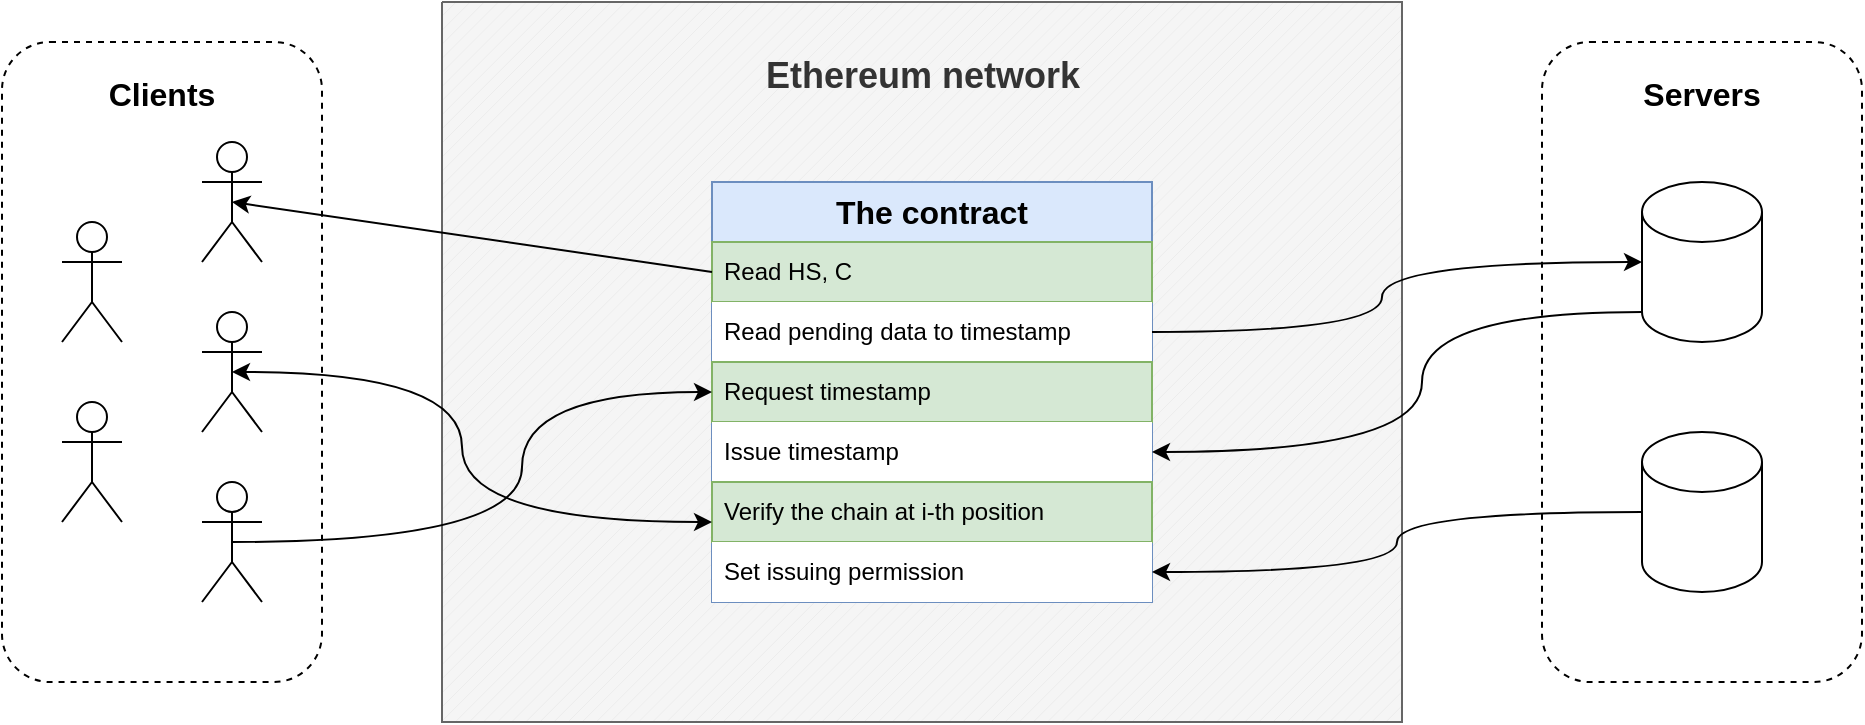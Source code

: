 <mxfile version="21.2.3" type="device">
  <diagram name="Page-1" id="AOz80Axi8f9X3HhpPjZH">
    <mxGraphModel dx="1900" dy="530" grid="1" gridSize="10" guides="1" tooltips="1" connect="1" arrows="1" fold="1" page="1" pageScale="1" pageWidth="850" pageHeight="1100" math="0" shadow="0">
      <root>
        <mxCell id="0" />
        <mxCell id="1" parent="0" />
        <mxCell id="vk6cxziVxFLTkoY-YxC6-23" value="&lt;b&gt;&lt;font style=&quot;font-size: 16px;&quot;&gt;Clients&lt;/font&gt;&lt;/b&gt;" style="rounded=1;whiteSpace=wrap;html=1;dashed=1;fillColor=none;verticalAlign=top;horizontal=1;spacingTop=10;" vertex="1" parent="1">
          <mxGeometry x="-60" y="100" width="160" height="320" as="geometry" />
        </mxCell>
        <mxCell id="vk6cxziVxFLTkoY-YxC6-10" value="&lt;font style=&quot;font-size: 18px;&quot;&gt;Ethereum network&lt;/font&gt;" style="verticalLabelPosition=middle;verticalAlign=top;html=1;shape=mxgraph.basic.patternFillRect;fillStyle=diag;step=5;fillStrokeWidth=0.2;fillStrokeColor=#dddddd;spacingTop=20;fontStyle=1;labelPosition=center;align=center;fillColor=#f5f5f5;strokeColor=#666666;fontColor=#333333;" vertex="1" parent="1">
          <mxGeometry x="160" y="80" width="480" height="360" as="geometry" />
        </mxCell>
        <mxCell id="vk6cxziVxFLTkoY-YxC6-11" value="&lt;font size=&quot;1&quot;&gt;&lt;b style=&quot;font-size: 16px;&quot;&gt;The contract&lt;/b&gt;&lt;/font&gt;" style="swimlane;fontStyle=0;childLayout=stackLayout;horizontal=1;startSize=30;horizontalStack=0;resizeParent=1;resizeParentMax=0;resizeLast=0;collapsible=1;marginBottom=0;whiteSpace=wrap;html=1;fillColor=#dae8fc;strokeColor=#6c8ebf;" vertex="1" parent="1">
          <mxGeometry x="295" y="170" width="220" height="210" as="geometry" />
        </mxCell>
        <mxCell id="vk6cxziVxFLTkoY-YxC6-12" value="Read HS, C" style="text;strokeColor=#82b366;fillColor=#d5e8d4;align=left;verticalAlign=middle;spacingLeft=4;spacingRight=4;overflow=hidden;points=[[0,0.5],[1,0.5]];portConstraint=eastwest;rotatable=0;whiteSpace=wrap;html=1;" vertex="1" parent="vk6cxziVxFLTkoY-YxC6-11">
          <mxGeometry y="30" width="220" height="30" as="geometry" />
        </mxCell>
        <mxCell id="vk6cxziVxFLTkoY-YxC6-17" value="Read pending data to timestamp" style="text;align=left;verticalAlign=middle;spacingLeft=4;spacingRight=4;overflow=hidden;points=[[0,0.5],[1,0.5]];portConstraint=eastwest;rotatable=0;whiteSpace=wrap;html=1;fillColor=default;" vertex="1" parent="vk6cxziVxFLTkoY-YxC6-11">
          <mxGeometry y="60" width="220" height="30" as="geometry" />
        </mxCell>
        <mxCell id="vk6cxziVxFLTkoY-YxC6-13" value="Request timestamp" style="text;strokeColor=#82b366;fillColor=#d5e8d4;align=left;verticalAlign=middle;spacingLeft=4;spacingRight=4;overflow=hidden;points=[[0,0.5],[1,0.5]];portConstraint=eastwest;rotatable=0;whiteSpace=wrap;html=1;" vertex="1" parent="vk6cxziVxFLTkoY-YxC6-11">
          <mxGeometry y="90" width="220" height="30" as="geometry" />
        </mxCell>
        <mxCell id="vk6cxziVxFLTkoY-YxC6-14" value="Issue timestamp" style="text;align=left;verticalAlign=middle;spacingLeft=4;spacingRight=4;overflow=hidden;points=[[0,0.5],[1,0.5]];portConstraint=eastwest;rotatable=0;whiteSpace=wrap;html=1;fillColor=default;strokeColor=none;" vertex="1" parent="vk6cxziVxFLTkoY-YxC6-11">
          <mxGeometry y="120" width="220" height="30" as="geometry" />
        </mxCell>
        <mxCell id="vk6cxziVxFLTkoY-YxC6-15" value="Verify the chain at i-th position" style="text;strokeColor=#82b366;fillColor=#d5e8d4;align=left;verticalAlign=middle;spacingLeft=4;spacingRight=4;overflow=hidden;points=[[0,0.5],[1,0.5]];portConstraint=eastwest;rotatable=0;whiteSpace=wrap;html=1;" vertex="1" parent="vk6cxziVxFLTkoY-YxC6-11">
          <mxGeometry y="150" width="220" height="30" as="geometry" />
        </mxCell>
        <mxCell id="vk6cxziVxFLTkoY-YxC6-16" value="Set issuing permission" style="text;align=left;verticalAlign=middle;spacingLeft=4;spacingRight=4;overflow=hidden;points=[[0,0.5],[1,0.5]];portConstraint=eastwest;rotatable=0;whiteSpace=wrap;html=1;fillColor=default;strokeColor=none;" vertex="1" parent="vk6cxziVxFLTkoY-YxC6-11">
          <mxGeometry y="180" width="220" height="30" as="geometry" />
        </mxCell>
        <mxCell id="vk6cxziVxFLTkoY-YxC6-25" style="rounded=0;orthogonalLoop=1;jettySize=auto;html=1;exitX=0.5;exitY=0.5;exitDx=0;exitDy=0;exitPerimeter=0;entryX=0;entryY=0.5;entryDx=0;entryDy=0;startArrow=classic;startFill=1;endArrow=none;endFill=0;" edge="1" parent="1" source="vk6cxziVxFLTkoY-YxC6-18" target="vk6cxziVxFLTkoY-YxC6-12">
          <mxGeometry relative="1" as="geometry" />
        </mxCell>
        <mxCell id="vk6cxziVxFLTkoY-YxC6-18" value="" style="shape=umlActor;verticalLabelPosition=bottom;verticalAlign=top;html=1;outlineConnect=0;" vertex="1" parent="1">
          <mxGeometry x="40" y="150" width="30" height="60" as="geometry" />
        </mxCell>
        <mxCell id="vk6cxziVxFLTkoY-YxC6-28" style="edgeStyle=orthogonalEdgeStyle;rounded=0;orthogonalLoop=1;jettySize=auto;html=1;exitX=0.5;exitY=0.5;exitDx=0;exitDy=0;exitPerimeter=0;curved=1;startArrow=classic;startFill=1;" edge="1" parent="1" source="vk6cxziVxFLTkoY-YxC6-19" target="vk6cxziVxFLTkoY-YxC6-15">
          <mxGeometry relative="1" as="geometry">
            <Array as="points">
              <mxPoint x="170" y="265" />
              <mxPoint x="170" y="340" />
            </Array>
          </mxGeometry>
        </mxCell>
        <mxCell id="vk6cxziVxFLTkoY-YxC6-19" value="" style="shape=umlActor;verticalLabelPosition=bottom;verticalAlign=top;html=1;outlineConnect=0;" vertex="1" parent="1">
          <mxGeometry x="40" y="235" width="30" height="60" as="geometry" />
        </mxCell>
        <mxCell id="vk6cxziVxFLTkoY-YxC6-20" value="" style="shape=umlActor;verticalLabelPosition=bottom;verticalAlign=top;html=1;outlineConnect=0;" vertex="1" parent="1">
          <mxGeometry x="-30" y="280" width="30" height="60" as="geometry" />
        </mxCell>
        <mxCell id="vk6cxziVxFLTkoY-YxC6-21" value="" style="shape=umlActor;verticalLabelPosition=bottom;verticalAlign=top;html=1;outlineConnect=0;" vertex="1" parent="1">
          <mxGeometry x="-30" y="190" width="30" height="60" as="geometry" />
        </mxCell>
        <mxCell id="vk6cxziVxFLTkoY-YxC6-26" style="edgeStyle=orthogonalEdgeStyle;rounded=0;orthogonalLoop=1;jettySize=auto;html=1;exitX=0.5;exitY=0.5;exitDx=0;exitDy=0;exitPerimeter=0;entryX=0;entryY=0.5;entryDx=0;entryDy=0;curved=1;" edge="1" parent="1" source="vk6cxziVxFLTkoY-YxC6-22" target="vk6cxziVxFLTkoY-YxC6-13">
          <mxGeometry relative="1" as="geometry">
            <Array as="points">
              <mxPoint x="200" y="350" />
              <mxPoint x="200" y="275" />
            </Array>
          </mxGeometry>
        </mxCell>
        <mxCell id="vk6cxziVxFLTkoY-YxC6-22" value="" style="shape=umlActor;verticalLabelPosition=bottom;verticalAlign=top;html=1;outlineConnect=0;" vertex="1" parent="1">
          <mxGeometry x="40" y="320" width="30" height="60" as="geometry" />
        </mxCell>
        <mxCell id="vk6cxziVxFLTkoY-YxC6-29" value="&lt;b&gt;&lt;font style=&quot;font-size: 16px;&quot;&gt;Servers&lt;/font&gt;&lt;/b&gt;" style="rounded=1;whiteSpace=wrap;html=1;dashed=1;fillColor=none;verticalAlign=top;horizontal=1;spacingTop=10;" vertex="1" parent="1">
          <mxGeometry x="710" y="100" width="160" height="320" as="geometry" />
        </mxCell>
        <mxCell id="vk6cxziVxFLTkoY-YxC6-32" style="edgeStyle=orthogonalEdgeStyle;rounded=0;orthogonalLoop=1;jettySize=auto;html=1;entryX=1;entryY=0.5;entryDx=0;entryDy=0;curved=1;startArrow=classic;startFill=1;endArrow=none;endFill=0;" edge="1" parent="1" source="vk6cxziVxFLTkoY-YxC6-30" target="vk6cxziVxFLTkoY-YxC6-17">
          <mxGeometry relative="1" as="geometry">
            <Array as="points">
              <mxPoint x="630" y="210" />
              <mxPoint x="630" y="245" />
            </Array>
          </mxGeometry>
        </mxCell>
        <mxCell id="vk6cxziVxFLTkoY-YxC6-33" style="edgeStyle=orthogonalEdgeStyle;rounded=0;orthogonalLoop=1;jettySize=auto;html=1;curved=1;exitX=0;exitY=1;exitDx=0;exitDy=-15;exitPerimeter=0;" edge="1" parent="1" source="vk6cxziVxFLTkoY-YxC6-30" target="vk6cxziVxFLTkoY-YxC6-14">
          <mxGeometry relative="1" as="geometry">
            <Array as="points">
              <mxPoint x="650" y="235" />
              <mxPoint x="650" y="305" />
            </Array>
          </mxGeometry>
        </mxCell>
        <mxCell id="vk6cxziVxFLTkoY-YxC6-30" value="" style="shape=cylinder3;whiteSpace=wrap;html=1;boundedLbl=1;backgroundOutline=1;size=15;" vertex="1" parent="1">
          <mxGeometry x="760" y="170" width="60" height="80" as="geometry" />
        </mxCell>
        <mxCell id="vk6cxziVxFLTkoY-YxC6-34" style="edgeStyle=orthogonalEdgeStyle;rounded=0;orthogonalLoop=1;jettySize=auto;html=1;curved=1;" edge="1" parent="1" source="vk6cxziVxFLTkoY-YxC6-31" target="vk6cxziVxFLTkoY-YxC6-16">
          <mxGeometry relative="1" as="geometry" />
        </mxCell>
        <mxCell id="vk6cxziVxFLTkoY-YxC6-31" value="" style="shape=cylinder3;whiteSpace=wrap;html=1;boundedLbl=1;backgroundOutline=1;size=15;" vertex="1" parent="1">
          <mxGeometry x="760" y="295" width="60" height="80" as="geometry" />
        </mxCell>
      </root>
    </mxGraphModel>
  </diagram>
</mxfile>
